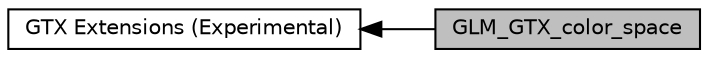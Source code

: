 digraph "GLM_GTX_color_space"
{
  edge [fontname="Helvetica",fontsize="10",labelfontname="Helvetica",labelfontsize="10"];
  node [fontname="Helvetica",fontsize="10",shape=record];
  rankdir=LR;
  Node0 [label="GLM_GTX_color_space",height=0.2,width=0.4,color="black", fillcolor="grey75", style="filled", fontcolor="black"];
  Node1 [label="GTX Extensions (Experimental)",height=0.2,width=0.4,color="black", fillcolor="white", style="filled",URL="$group__gtx.html",tooltip="Functions and types that the GLSL specification doesn&#39;t define, but useful to have for a C++ program..."];
  Node1->Node0 [shape=plaintext, dir="back", style="solid"];
}
